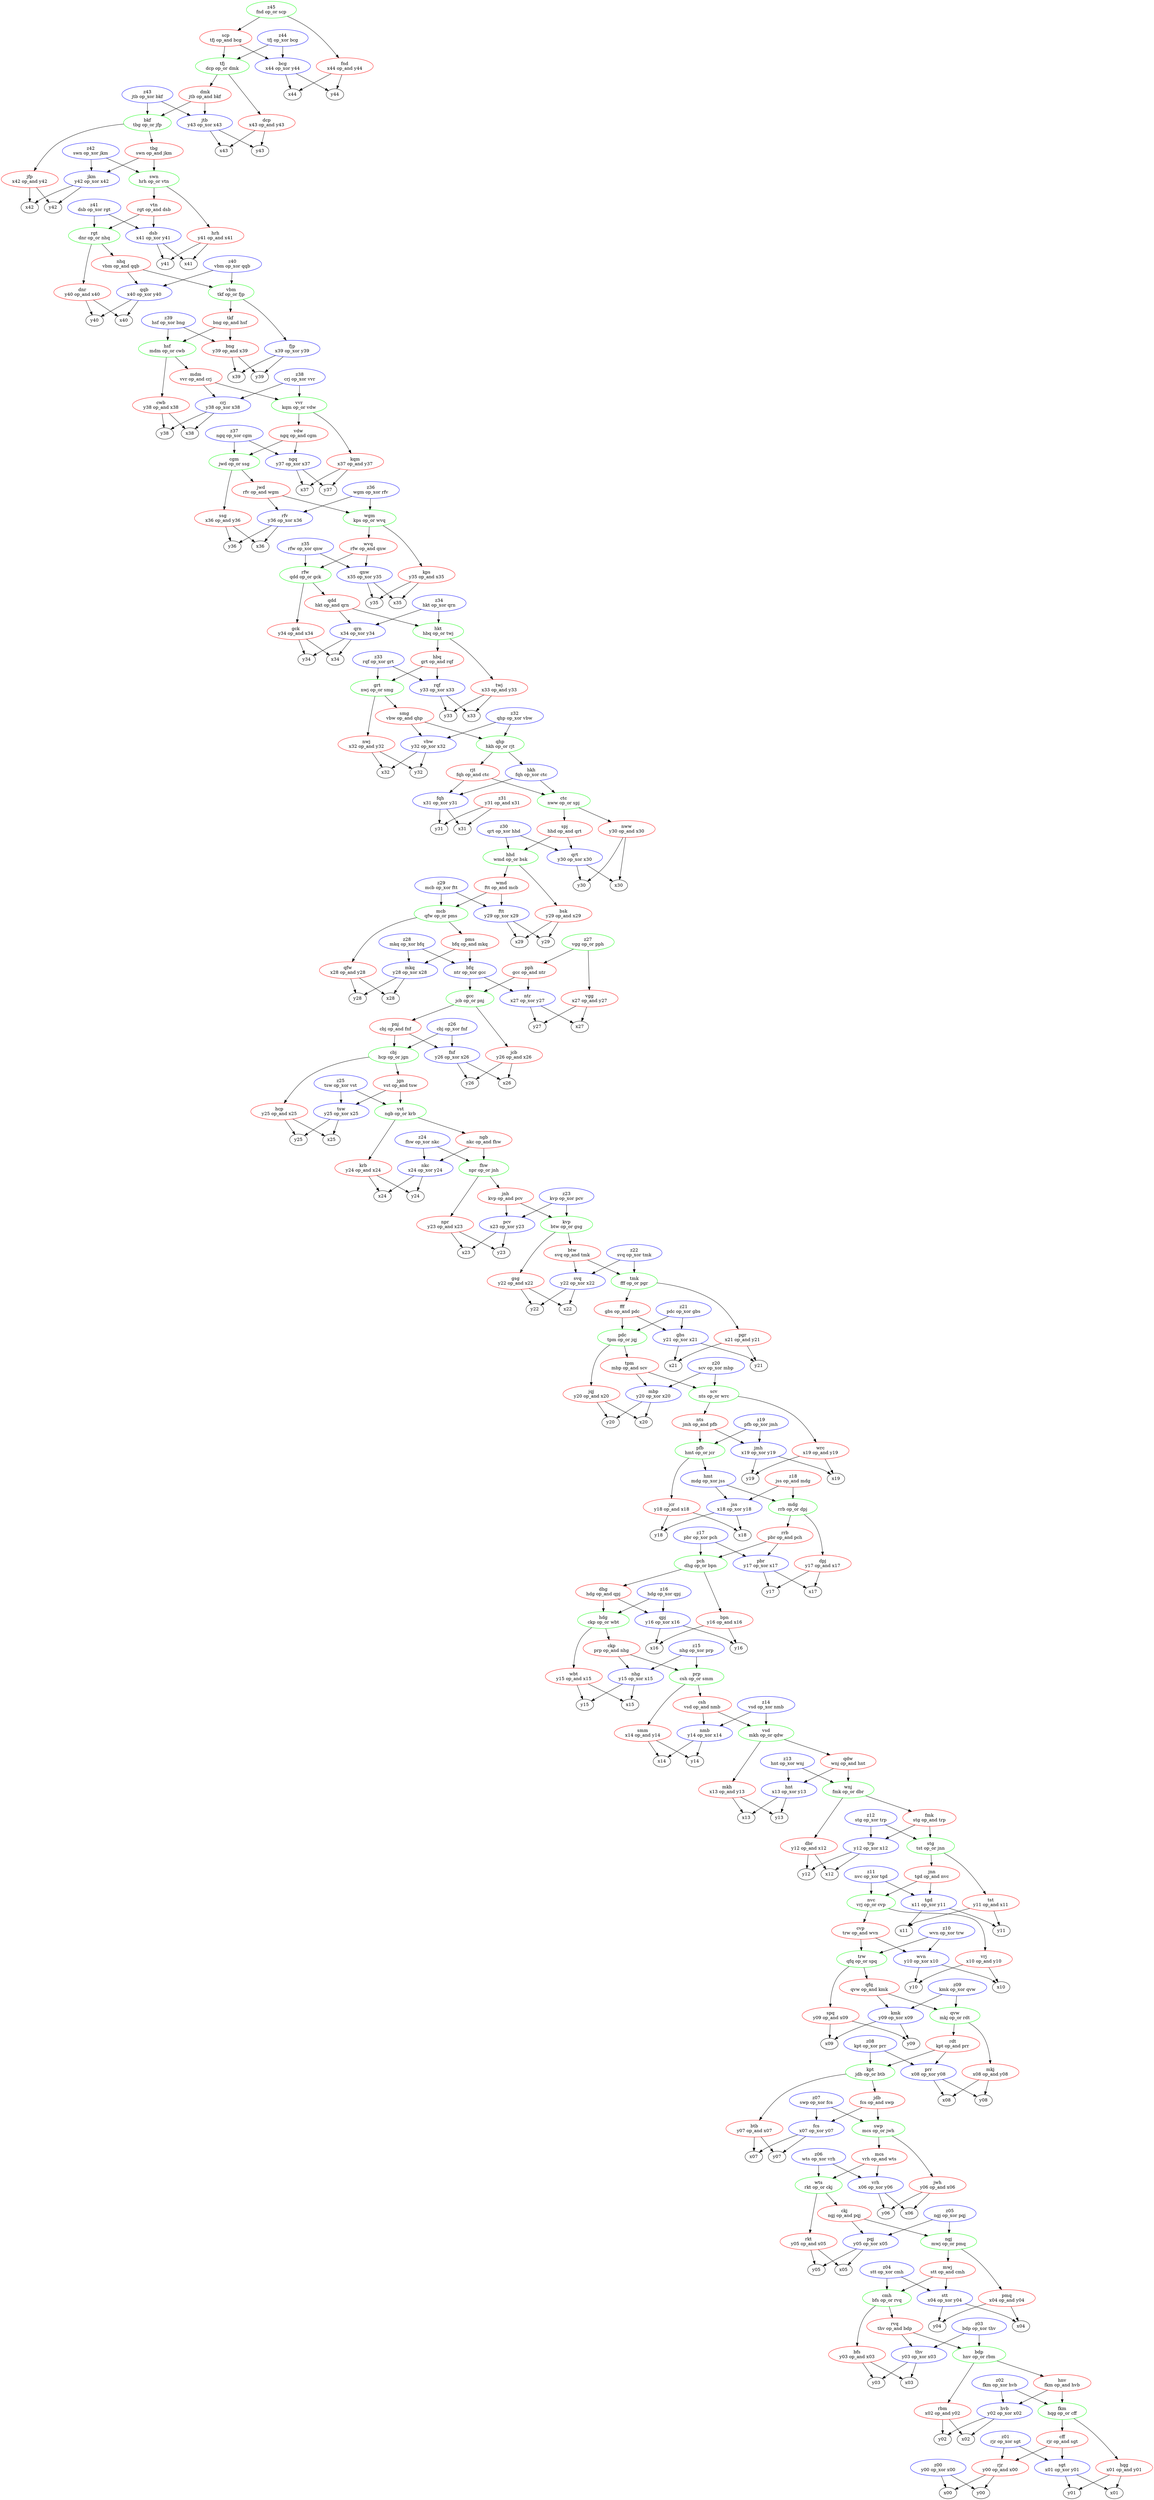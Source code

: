 digraph {
	nww [label="nww
y30 op_and x30" color=red]
	nww -> y30
	nww -> x30
	smg [label="smg
vbw op_and qhp" color=red]
	smg -> vbw
	smg -> qhp
	ngj [label="ngj
mwj op_or pmq" color=green]
	ngj -> mwj
	ngj -> pmq
	wrc [label="wrc
x19 op_and y19" color=red]
	wrc -> x19
	wrc -> y19
	z13 [label="z13
hnt op_xor wnj" color=blue]
	z13 -> hnt
	z13 -> wnj
	z41 [label="z41
dsb op_xor rgt" color=blue]
	z41 -> dsb
	z41 -> rgt
	fkm [label="fkm
hqg op_or cff" color=green]
	fkm -> hqg
	fkm -> cff
	z25 [label="z25
tsw op_xor vst" color=blue]
	z25 -> tsw
	z25 -> vst
	smm [label="smm
x14 op_and y14" color=red]
	smm -> x14
	smm -> y14
	fhw [label="fhw
npr op_or jnh" color=green]
	fhw -> npr
	fhw -> jnh
	fmk [label="fmk
stg op_and trp" color=red]
	fmk -> stg
	fmk -> trp
	rkt [label="rkt
y05 op_and x05" color=red]
	rkt -> y05
	rkt -> x05
	gsg [label="gsg
y22 op_and x22" color=red]
	gsg -> y22
	gsg -> x22
	wmd [label="wmd
ftt op_and mcb" color=red]
	wmd -> ftt
	wmd -> mcb
	vdw [label="vdw
ngq op_and cgm" color=red]
	vdw -> ngq
	vdw -> cgm
	rdt [label="rdt
kpt op_and prr" color=red]
	rdt -> kpt
	rdt -> prr
	z33 [label="z33
rqf op_xor grt" color=blue]
	z33 -> rqf
	z33 -> grt
	nkc [label="nkc
x24 op_xor y24" color=blue]
	nkc -> x24
	nkc -> y24
	hkt [label="hkt
hbq op_or twj" color=green]
	hkt -> hbq
	hkt -> twj
	wts [label="wts
rkt op_or ckj" color=green]
	wts -> rkt
	wts -> ckj
	pmq [label="pmq
x04 op_and y04" color=red]
	pmq -> x04
	pmq -> y04
	bpn [label="bpn
y16 op_and x16" color=red]
	bpn -> y16
	bpn -> x16
	prr [label="prr
x08 op_xor y08" color=blue]
	prr -> x08
	prr -> y08
	z09 [label="z09
kmk op_xor qvw" color=blue]
	z09 -> kmk
	z09 -> qvw
	cgm [label="cgm
jwd op_or ssg" color=green]
	cgm -> jwd
	cgm -> ssg
	hsf [label="hsf
mdm op_or cwb" color=green]
	hsf -> mdm
	hsf -> cwb
	thv [label="thv
y03 op_xor x03" color=blue]
	thv -> y03
	thv -> x03
	kpt [label="kpt
jdb op_or btb" color=green]
	kpt -> jdb
	kpt -> btb
	jnh [label="jnh
kvp op_and pcv" color=red]
	jnh -> kvp
	jnh -> pcv
	tmk [label="tmk
fff op_or pgr" color=green]
	tmk -> fff
	tmk -> pgr
	z34 [label="z34
hkt op_xor qrn" color=blue]
	z34 -> hkt
	z34 -> qrn
	bfq [label="bfq
ntr op_xor gcc" color=blue]
	bfq -> ntr
	bfq -> gcc
	ngq [label="ngq
y37 op_xor x37" color=blue]
	ngq -> y37
	ngq -> x37
	pnj [label="pnj
cbj op_and fnf" color=red]
	pnj -> cbj
	pnj -> fnf
	kvp [label="kvp
btw op_or gsg" color=green]
	kvp -> btw
	kvp -> gsg
	z26 [label="z26
cbj op_xor fnf" color=blue]
	z26 -> cbj
	z26 -> fnf
	z20 [label="z20
scv op_xor mbp" color=blue]
	z20 -> scv
	z20 -> mbp
	spj [label="spj
hhd op_and qrt" color=red]
	spj -> hhd
	spj -> qrt
	mbp [label="mbp
y20 op_xor x20" color=blue]
	mbp -> y20
	mbp -> x20
	z00 [label="z00
y00 op_xor x00" color=blue]
	z00 -> y00
	z00 -> x00
	tbg [label="tbg
swn op_and jkm" color=red]
	tbg -> swn
	tbg -> jkm
	wgm [label="wgm
kps op_or wvq" color=green]
	wgm -> kps
	wgm -> wvq
	dcp [label="dcp
x43 op_and y43" color=red]
	dcp -> x43
	dcp -> y43
	z44 [label="z44
tfj op_xor bcg" color=blue]
	z44 -> tfj
	z44 -> bcg
	vrh [label="vrh
x06 op_xor y06" color=blue]
	vrh -> x06
	vrh -> y06
	gbs [label="gbs
y21 op_xor x21" color=blue]
	gbs -> y21
	gbs -> x21
	stt [label="stt
x04 op_xor y04" color=blue]
	stt -> x04
	stt -> y04
	fnd [label="fnd
x44 op_and y44" color=red]
	fnd -> x44
	fnd -> y44
	qvw [label="qvw
mkj op_or rdt" color=green]
	qvw -> mkj
	qvw -> rdt
	z11 [label="z11
nvc op_xor tgd" color=blue]
	z11 -> nvc
	z11 -> tgd
	qdd [label="qdd
hkt op_and qrn" color=red]
	qdd -> hkt
	qdd -> qrn
	z06 [label="z06
wts op_xor vrh" color=blue]
	z06 -> wts
	z06 -> vrh
	z16 [label="z16
hdg op_xor qpj" color=blue]
	z16 -> hdg
	z16 -> qpj
	ckj [label="ckj
ngj op_and pqj" color=red]
	ckj -> ngj
	ckj -> pqj
	pgr [label="pgr
x21 op_and y21" color=red]
	pgr -> x21
	pgr -> y21
	svq [label="svq
y22 op_xor x22" color=blue]
	svq -> y22
	svq -> x22
	bng [label="bng
y39 op_and x39" color=red]
	bng -> y39
	bng -> x39
	tst [label="tst
y11 op_and x11" color=red]
	tst -> y11
	tst -> x11
	vvr [label="vvr
kqm op_or vdw" color=green]
	vvr -> kqm
	vvr -> vdw
	nhg [label="nhg
y15 op_xor x15" color=blue]
	nhg -> y15
	nhg -> x15
	wvq [label="wvq
rfw op_and qnw" color=red]
	wvq -> rfw
	wvq -> qnw
	jss [label="jss
x18 op_xor y18" color=blue]
	jss -> x18
	jss -> y18
	nts [label="nts
jmh op_and pfb" color=red]
	nts -> jmh
	nts -> pfb
	wnj [label="wnj
fmk op_or dbr" color=green]
	wnj -> fmk
	wnj -> dbr
	nmb [label="nmb
y14 op_xor x14" color=blue]
	nmb -> y14
	nmb -> x14
	hbq [label="hbq
grt op_and rqf" color=red]
	hbq -> grt
	hbq -> rqf
	mdg [label="mdg
rrb op_or dpj" color=green]
	mdg -> rrb
	mdg -> dpj
	gcc [label="gcc
jcb op_or pnj" color=green]
	gcc -> jcb
	gcc -> pnj
	stg [label="stg
tst op_or jnn" color=green]
	stg -> tst
	stg -> jnn
	jtb [label="jtb
y43 op_xor x43" color=blue]
	jtb -> y43
	jtb -> x43
	vrj [label="vrj
x10 op_and y10" color=red]
	vrj -> x10
	vrj -> y10
	rfv [label="rfv
y36 op_xor x36" color=blue]
	rfv -> y36
	rfv -> x36
	z18 [label="z18
jss op_and mdg" color=red]
	z18 -> jss
	z18 -> mdg
	z10 [label="z10
wvn op_xor trw" color=blue]
	z10 -> wvn
	z10 -> trw
	bfs [label="bfs
y03 op_and x03" color=red]
	bfs -> y03
	bfs -> x03
	mcs [label="mcs
vrh op_and wts" color=red]
	mcs -> vrh
	mcs -> wts
	bdp [label="bdp
hnv op_or rbm" color=green]
	bdp -> hnv
	bdp -> rbm
	z31 [label="z31
y31 op_and x31" color=red]
	z31 -> y31
	z31 -> x31
	fnf [label="fnf
y26 op_xor x26" color=blue]
	fnf -> y26
	fnf -> x26
	mkj [label="mkj
x08 op_and y08" color=red]
	mkj -> x08
	mkj -> y08
	gck [label="gck
y34 op_and x34" color=red]
	gck -> y34
	gck -> x34
	qnw [label="qnw
x35 op_xor y35" color=blue]
	qnw -> x35
	qnw -> y35
	qdw [label="qdw
wnj op_and hnt" color=red]
	qdw -> wnj
	qdw -> hnt
	vbw [label="vbw
y32 op_xor x32" color=blue]
	vbw -> y32
	vbw -> x32
	tsw [label="tsw
y25 op_xor x25" color=blue]
	tsw -> y25
	tsw -> x25
	qrn [label="qrn
x34 op_xor y34" color=blue]
	qrn -> x34
	qrn -> y34
	pqj [label="pqj
y05 op_xor x05" color=blue]
	pqj -> y05
	pqj -> x05
	hdg [label="hdg
ckp op_or wbt" color=green]
	hdg -> ckp
	hdg -> wbt
	pph [label="pph
gcc op_and ntr" color=red]
	pph -> gcc
	pph -> ntr
	rgt [label="rgt
dnr op_or nhq" color=green]
	rgt -> dnr
	rgt -> nhq
	pch [label="pch
dhg op_or bpn" color=green]
	pch -> dhg
	pch -> bpn
	nvc [label="nvc
vrj op_or cvp" color=green]
	nvc -> vrj
	nvc -> cvp
	z17 [label="z17
pbr op_xor pch" color=blue]
	z17 -> pbr
	z17 -> pch
	pcv [label="pcv
x23 op_xor y23" color=blue]
	pcv -> x23
	pcv -> y23
	hkh [label="hkh
fqh op_xor ctc" color=blue]
	hkh -> fqh
	hkh -> ctc
	dnr [label="dnr
y40 op_and x40" color=red]
	dnr -> y40
	dnr -> x40
	hnt [label="hnt
x13 op_xor y13" color=blue]
	hnt -> x13
	hnt -> y13
	hnv [label="hnv
fkm op_and hvb" color=red]
	hnv -> fkm
	hnv -> hvb
	mkq [label="mkq
y28 op_xor x28" color=blue]
	mkq -> y28
	mkq -> x28
	swn [label="swn
hrh op_or vtn" color=green]
	swn -> hrh
	swn -> vtn
	z12 [label="z12
stg op_xor trp" color=blue]
	z12 -> stg
	z12 -> trp
	ngb [label="ngb
nkc op_and fhw" color=red]
	ngb -> nkc
	ngb -> fhw
	z05 [label="z05
ngj op_xor pqj" color=blue]
	z05 -> ngj
	z05 -> pqj
	twj [label="twj
x33 op_and y33" color=red]
	twj -> x33
	twj -> y33
	rfw [label="rfw
qdd op_or gck" color=green]
	rfw -> qdd
	rfw -> gck
	z07 [label="z07
swp op_xor fcs" color=blue]
	z07 -> swp
	z07 -> fcs
	jwd [label="jwd
rfv op_and wgm" color=red]
	jwd -> rfv
	jwd -> wgm
	z45 [label="z45
fnd op_or scp" color=green]
	z45 -> fnd
	z45 -> scp
	z40 [label="z40
vbm op_xor qqb" color=blue]
	z40 -> vbm
	z40 -> qqb
	mkh [label="mkh
x13 op_and y13" color=red]
	mkh -> x13
	mkh -> y13
	btw [label="btw
svq op_and tmk" color=red]
	btw -> svq
	btw -> tmk
	rrb [label="rrb
pbr op_and pch" color=red]
	rrb -> pbr
	rrb -> pch
	z39 [label="z39
hsf op_xor bng" color=blue]
	z39 -> hsf
	z39 -> bng
	nwj [label="nwj
x32 op_and y32" color=red]
	nwj -> x32
	nwj -> y32
	qqb [label="qqb
x40 op_xor y40" color=blue]
	qqb -> x40
	qqb -> y40
	cwb [label="cwb
y38 op_and x38" color=red]
	cwb -> y38
	cwb -> x38
	z24 [label="z24
fhw op_xor nkc" color=blue]
	z24 -> fhw
	z24 -> nkc
	z08 [label="z08
kpt op_xor prr" color=blue]
	z08 -> kpt
	z08 -> prr
	dpj [label="dpj
y17 op_and x17" color=red]
	dpj -> y17
	dpj -> x17
	z42 [label="z42
swn op_xor jkm" color=blue]
	z42 -> swn
	z42 -> jkm
	nhq [label="nhq
vbm op_and qqb" color=red]
	nhq -> vbm
	nhq -> qqb
	z19 [label="z19
pfb op_xor jmh" color=blue]
	z19 -> pfb
	z19 -> jmh
	mdm [label="mdm
vvr op_and crj" color=red]
	mdm -> vvr
	mdm -> crj
	hvb [label="hvb
y02 op_xor x02" color=blue]
	hvb -> y02
	hvb -> x02
	vsd [label="vsd
mkh op_or qdw" color=green]
	vsd -> mkh
	vsd -> qdw
	hmt [label="hmt
mdg op_xor jss" color=blue]
	hmt -> mdg
	hmt -> jss
	ssg [label="ssg
x36 op_and y36" color=red]
	ssg -> x36
	ssg -> y36
	prp [label="prp
csh op_or smm" color=green]
	prp -> csh
	prp -> smm
	jqj [label="jqj
y20 op_and x20" color=red]
	jqj -> y20
	jqj -> x20
	ftt [label="ftt
y29 op_xor x29" color=blue]
	ftt -> y29
	ftt -> x29
	krb [label="krb
y24 op_and x24" color=red]
	krb -> y24
	krb -> x24
	z14 [label="z14
vsd op_xor nmb" color=blue]
	z14 -> vsd
	z14 -> nmb
	fcs [label="fcs
x07 op_xor y07" color=blue]
	fcs -> x07
	fcs -> y07
	kqm [label="kqm
x37 op_and y37" color=red]
	kqm -> x37
	kqm -> y37
	wvn [label="wvn
y10 op_xor x10" color=blue]
	wvn -> y10
	wvn -> x10
	z15 [label="z15
nhg op_xor prp" color=blue]
	z15 -> nhg
	z15 -> prp
	z36 [label="z36
wgm op_xor rfv" color=blue]
	z36 -> wgm
	z36 -> rfv
	vst [label="vst
ngb op_or krb" color=green]
	vst -> ngb
	vst -> krb
	ctc [label="ctc
nww op_or spj" color=green]
	ctc -> nww
	ctc -> spj
	qfq [label="qfq
qvw op_and kmk" color=red]
	qfq -> qvw
	qfq -> kmk
	z29 [label="z29
mcb op_xor ftt" color=blue]
	z29 -> mcb
	z29 -> ftt
	mwj [label="mwj
stt op_and cmh" color=red]
	mwj -> stt
	mwj -> cmh
	ckp [label="ckp
prp op_and nhg" color=red]
	ckp -> prp
	ckp -> nhg
	trp [label="trp
y12 op_xor x12" color=blue]
	trp -> y12
	trp -> x12
	npr [label="npr
y23 op_and x23" color=red]
	npr -> y23
	npr -> x23
	scv [label="scv
nts op_or wrc" color=green]
	scv -> nts
	scv -> wrc
	z43 [label="z43
jtb op_xor bkf" color=blue]
	z43 -> jtb
	z43 -> bkf
	tpm [label="tpm
mbp op_and scv" color=red]
	tpm -> mbp
	tpm -> scv
	sgt [label="sgt
x01 op_xor y01" color=blue]
	sgt -> x01
	sgt -> y01
	swp [label="swp
mcs op_or jwh" color=green]
	swp -> mcs
	swp -> jwh
	z28 [label="z28
mkq op_xor bfq" color=blue]
	z28 -> mkq
	z28 -> bfq
	rjt [label="rjt
fqh op_and ctc" color=red]
	rjt -> fqh
	rjt -> ctc
	z35 [label="z35
rfw op_xor qnw" color=blue]
	z35 -> rfw
	z35 -> qnw
	tgd [label="tgd
x11 op_xor y11" color=blue]
	tgd -> x11
	tgd -> y11
	rvq [label="rvq
thv op_and bdp" color=red]
	rvq -> thv
	rvq -> bdp
	jwh [label="jwh
y06 op_and x06" color=red]
	jwh -> y06
	jwh -> x06
	jcr [label="jcr
y18 op_and x18" color=red]
	jcr -> y18
	jcr -> x18
	pdc [label="pdc
tpm op_or jqj" color=green]
	pdc -> tpm
	pdc -> jqj
	z04 [label="z04
stt op_xor cmh" color=blue]
	z04 -> stt
	z04 -> cmh
	hqg [label="hqg
x01 op_and y01" color=red]
	hqg -> x01
	hqg -> y01
	trw [label="trw
qfq op_or spq" color=green]
	trw -> qfq
	trw -> spq
	z02 [label="z02
fkm op_xor hvb" color=blue]
	z02 -> fkm
	z02 -> hvb
	dsb [label="dsb
x41 op_xor y41" color=blue]
	dsb -> x41
	dsb -> y41
	rbm [label="rbm
x02 op_and y02" color=red]
	rbm -> x02
	rbm -> y02
	z21 [label="z21
pdc op_xor gbs" color=blue]
	z21 -> pdc
	z21 -> gbs
	cmh [label="cmh
bfs op_or rvq" color=green]
	cmh -> bfs
	cmh -> rvq
	dhg [label="dhg
hdg op_and qpj" color=red]
	dhg -> hdg
	dhg -> qpj
	fqh [label="fqh
x31 op_xor y31" color=blue]
	fqh -> x31
	fqh -> y31
	jgn [label="jgn
vst op_and tsw" color=red]
	jgn -> vst
	jgn -> tsw
	pbr [label="pbr
y17 op_xor x17" color=blue]
	pbr -> y17
	pbr -> x17
	qpj [label="qpj
y16 op_xor x16" color=blue]
	qpj -> y16
	qpj -> x16
	pfb [label="pfb
hmt op_or jcr" color=green]
	pfb -> hmt
	pfb -> jcr
	wbt [label="wbt
y15 op_and x15" color=red]
	wbt -> y15
	wbt -> x15
	z23 [label="z23
kvp op_xor pcv" color=blue]
	z23 -> kvp
	z23 -> pcv
	fjp [label="fjp
x39 op_xor y39" color=blue]
	fjp -> x39
	fjp -> y39
	jcb [label="jcb
y26 op_and x26" color=red]
	jcb -> y26
	jcb -> x26
	bcg [label="bcg
x44 op_xor y44" color=blue]
	bcg -> x44
	bcg -> y44
	jfp [label="jfp
x42 op_and y42" color=red]
	jfp -> x42
	jfp -> y42
	btb [label="btb
y07 op_and x07" color=red]
	btb -> y07
	btb -> x07
	jnn [label="jnn
tgd op_and nvc" color=red]
	jnn -> tgd
	jnn -> nvc
	grt [label="grt
nwj op_or smg" color=green]
	grt -> nwj
	grt -> smg
	jdb [label="jdb
fcs op_and swp" color=red]
	jdb -> fcs
	jdb -> swp
	z27 [label="z27
vgg op_or pph" color=green]
	z27 -> vgg
	z27 -> pph
	z38 [label="z38
crj op_xor vvr" color=blue]
	z38 -> crj
	z38 -> vvr
	cvp [label="cvp
trw op_and wvn" color=red]
	cvp -> trw
	cvp -> wvn
	tfj [label="tfj
dcp op_or dmk" color=green]
	tfj -> dcp
	tfj -> dmk
	z03 [label="z03
bdp op_xor thv" color=blue]
	z03 -> bdp
	z03 -> thv
	rqf [label="rqf
y33 op_xor x33" color=blue]
	rqf -> y33
	rqf -> x33
	qhp [label="qhp
hkh op_or rjt" color=green]
	qhp -> hkh
	qhp -> rjt
	fff [label="fff
gbs op_and pdc" color=red]
	fff -> gbs
	fff -> pdc
	z22 [label="z22
svq op_xor tmk" color=blue]
	z22 -> svq
	z22 -> tmk
	jmh [label="jmh
x19 op_xor y19" color=blue]
	jmh -> x19
	jmh -> y19
	scp [label="scp
tfj op_and bcg" color=red]
	scp -> tfj
	scp -> bcg
	kps [label="kps
y35 op_and x35" color=red]
	kps -> y35
	kps -> x35
	mcb [label="mcb
qfw op_or pms" color=green]
	mcb -> qfw
	mcb -> pms
	spq [label="spq
y09 op_and x09" color=red]
	spq -> y09
	spq -> x09
	csh [label="csh
vsd op_and nmb" color=red]
	csh -> vsd
	csh -> nmb
	qrt [label="qrt
y30 op_xor x30" color=blue]
	qrt -> y30
	qrt -> x30
	z01 [label="z01
rjr op_xor sgt" color=blue]
	z01 -> rjr
	z01 -> sgt
	z37 [label="z37
ngq op_xor cgm" color=blue]
	z37 -> ngq
	z37 -> cgm
	cff [label="cff
rjr op_and sgt" color=red]
	cff -> rjr
	cff -> sgt
	bkf [label="bkf
tbg op_or jfp" color=green]
	bkf -> tbg
	bkf -> jfp
	vtn [label="vtn
rgt op_and dsb" color=red]
	vtn -> rgt
	vtn -> dsb
	vgg [label="vgg
x27 op_and y27" color=red]
	vgg -> x27
	vgg -> y27
	dmk [label="dmk
jtb op_and bkf" color=red]
	dmk -> jtb
	dmk -> bkf
	jkm [label="jkm
y42 op_xor x42" color=blue]
	jkm -> y42
	jkm -> x42
	qfw [label="qfw
x28 op_and y28" color=red]
	qfw -> x28
	qfw -> y28
	hhd [label="hhd
wmd op_or bsk" color=green]
	hhd -> wmd
	hhd -> bsk
	tkf [label="tkf
bng op_and hsf" color=red]
	tkf -> bng
	tkf -> hsf
	kmk [label="kmk
y09 op_xor x09" color=blue]
	kmk -> y09
	kmk -> x09
	z32 [label="z32
qhp op_xor vbw" color=blue]
	z32 -> qhp
	z32 -> vbw
	cbj [label="cbj
hcp op_or jgn" color=green]
	cbj -> hcp
	cbj -> jgn
	dbr [label="dbr
y12 op_and x12" color=red]
	dbr -> y12
	dbr -> x12
	rjr [label="rjr
y00 op_and x00" color=red]
	rjr -> y00
	rjr -> x00
	crj [label="crj
y38 op_xor x38" color=blue]
	crj -> y38
	crj -> x38
	hrh [label="hrh
y41 op_and x41" color=red]
	hrh -> y41
	hrh -> x41
	bsk [label="bsk
y29 op_and x29" color=red]
	bsk -> y29
	bsk -> x29
	vbm [label="vbm
tkf op_or fjp" color=green]
	vbm -> tkf
	vbm -> fjp
	z30 [label="z30
qrt op_xor hhd" color=blue]
	z30 -> qrt
	z30 -> hhd
	hcp [label="hcp
y25 op_and x25" color=red]
	hcp -> y25
	hcp -> x25
	pms [label="pms
bfq op_and mkq" color=red]
	pms -> bfq
	pms -> mkq
	ntr [label="ntr
x27 op_xor y27" color=blue]
	ntr -> x27
	ntr -> y27
}
